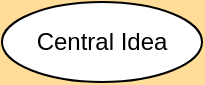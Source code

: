 <mxfile version="10.4.0" type="github"><diagram id="jgWiQkE73aEStAMYyKVD" name="Page-1"><mxGraphModel dx="1398" dy="828" grid="0" gridSize="10" guides="1" tooltips="1" connect="1" arrows="1" fold="1" page="1" pageScale="1" pageWidth="827" pageHeight="1169" background="#FFDD99" math="0" shadow="0"><root><mxCell id="0"/><mxCell id="1" parent="0"/><mxCell id="AdmTo6HXgA5isXnfkWPN-1" value="Central Idea" style="ellipse;whiteSpace=wrap;html=1;align=center;container=1;recursiveResize=0;treeFolding=1;" vertex="1" parent="1"><mxGeometry x="338" y="431" width="100" height="40" as="geometry"/></mxCell></root></mxGraphModel></diagram></mxfile>